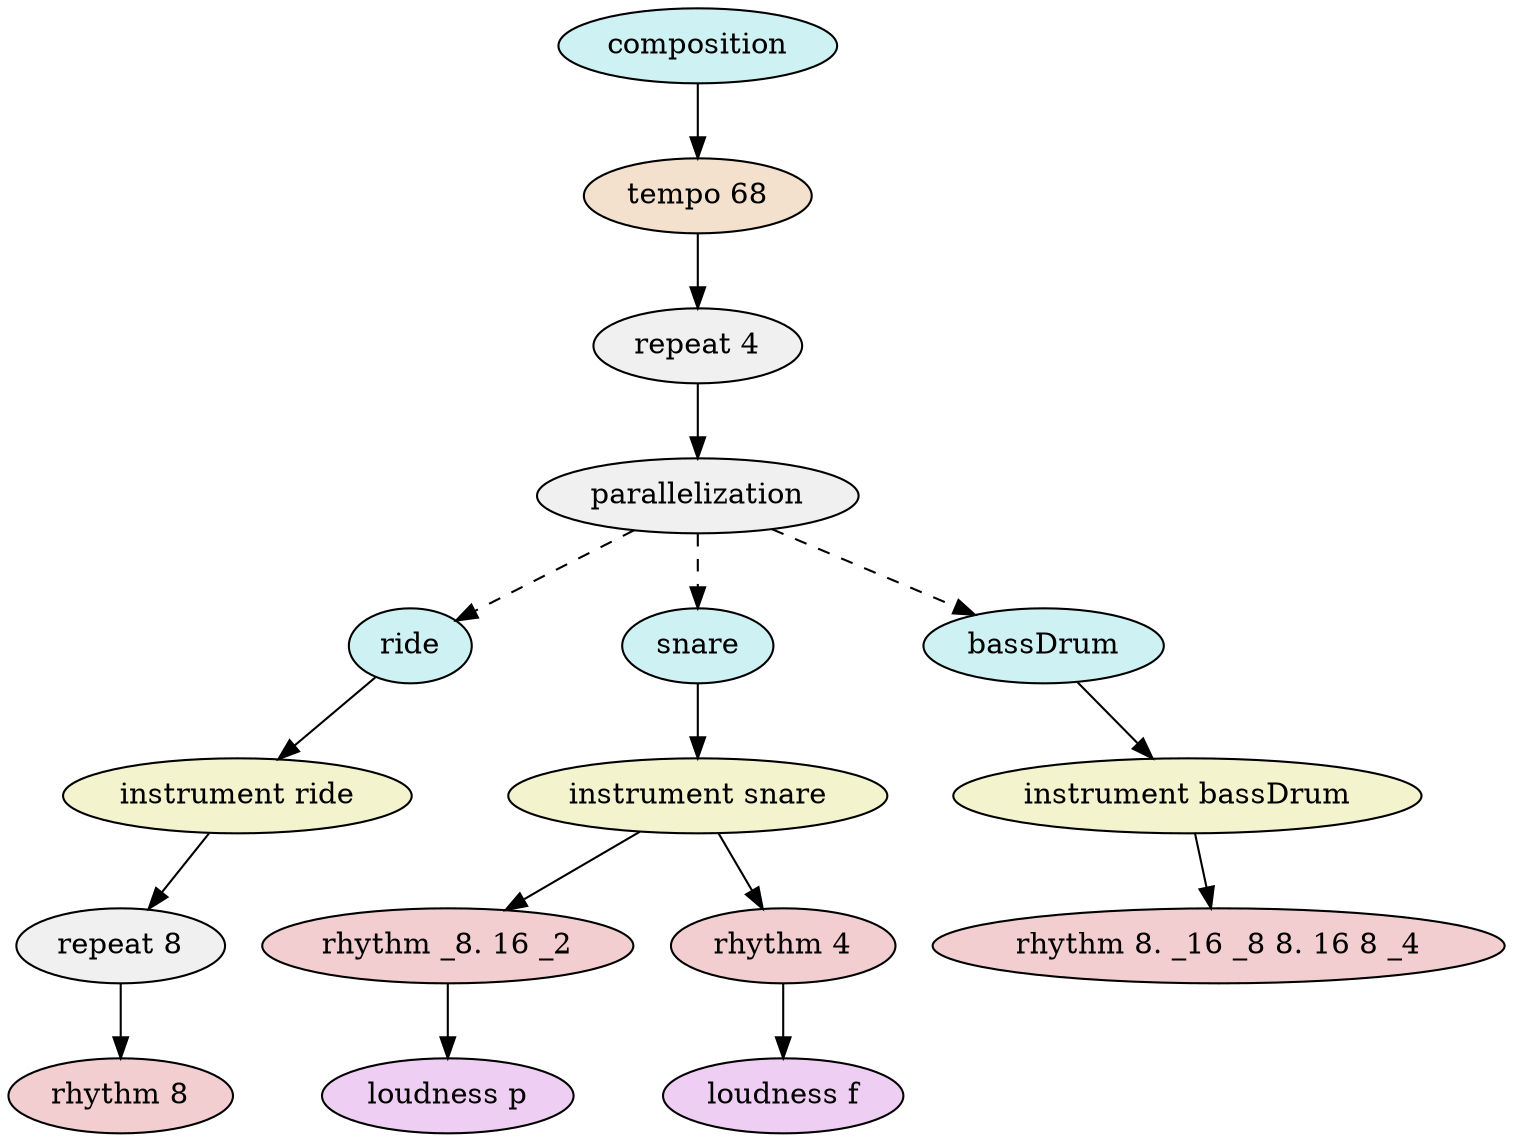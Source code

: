 digraph compositionModel {
    graph [ordering="out"];
    n0 [fillcolor="#cef2f3",style="filled",label="composition"];
    n1 [fillcolor="#f3e1ce",style="filled",label="tempo 68"];
    n0 -> n1;
    n2 [fillcolor="#f0f0f0",style="filled",label="repeat 4"];
    n1 -> n2;
    n3 [fillcolor="#f0f0f0",style="filled",label="parallelization"];
    n2 -> n3;
    n4 [fillcolor="#cef2f3",style="filled",label="ride"];
    n5 [fillcolor="#f3f3ce",style="filled",label="instrument ride"];
    n4 -> n5;
    n6 [fillcolor="#f0f0f0",style="filled",label="repeat 8"];
    n5 -> n6;
    n7 [fillcolor="#f3ced0",style="filled",label="rhythm 8"];
    n6 -> n7;
    n8 [fillcolor="#cef2f3",style="filled",label="snare"];
    n9 [fillcolor="#f3f3ce",style="filled",label="instrument snare"];
    n8 -> n9;
    n10 [fillcolor="#f3ced0",style="filled",label="rhythm _8. 16 _2"];
    n9 -> n10;
    n11 [fillcolor="#efcef3",style="filled",label="loudness p"];
    n10 -> n11;
    n12 [fillcolor="#f3ced0",style="filled",label="rhythm 4"];
    n9 -> n12;
    n13 [fillcolor="#efcef3",style="filled",label="loudness f"];
    n12 -> n13;
    n14 [fillcolor="#cef2f3",style="filled",label="bassDrum"];
    n15 [fillcolor="#f3f3ce",style="filled",label="instrument bassDrum"];
    n14 -> n15;
    n16 [fillcolor="#f3ced0",style="filled",label="rhythm 8. _16 _8 8. 16 8 _4"];
    n15 -> n16;
    n3 -> n4 [style="dashed"];
    n3 -> n8 [style="dashed"];
    n3 -> n14 [style="dashed"];
}